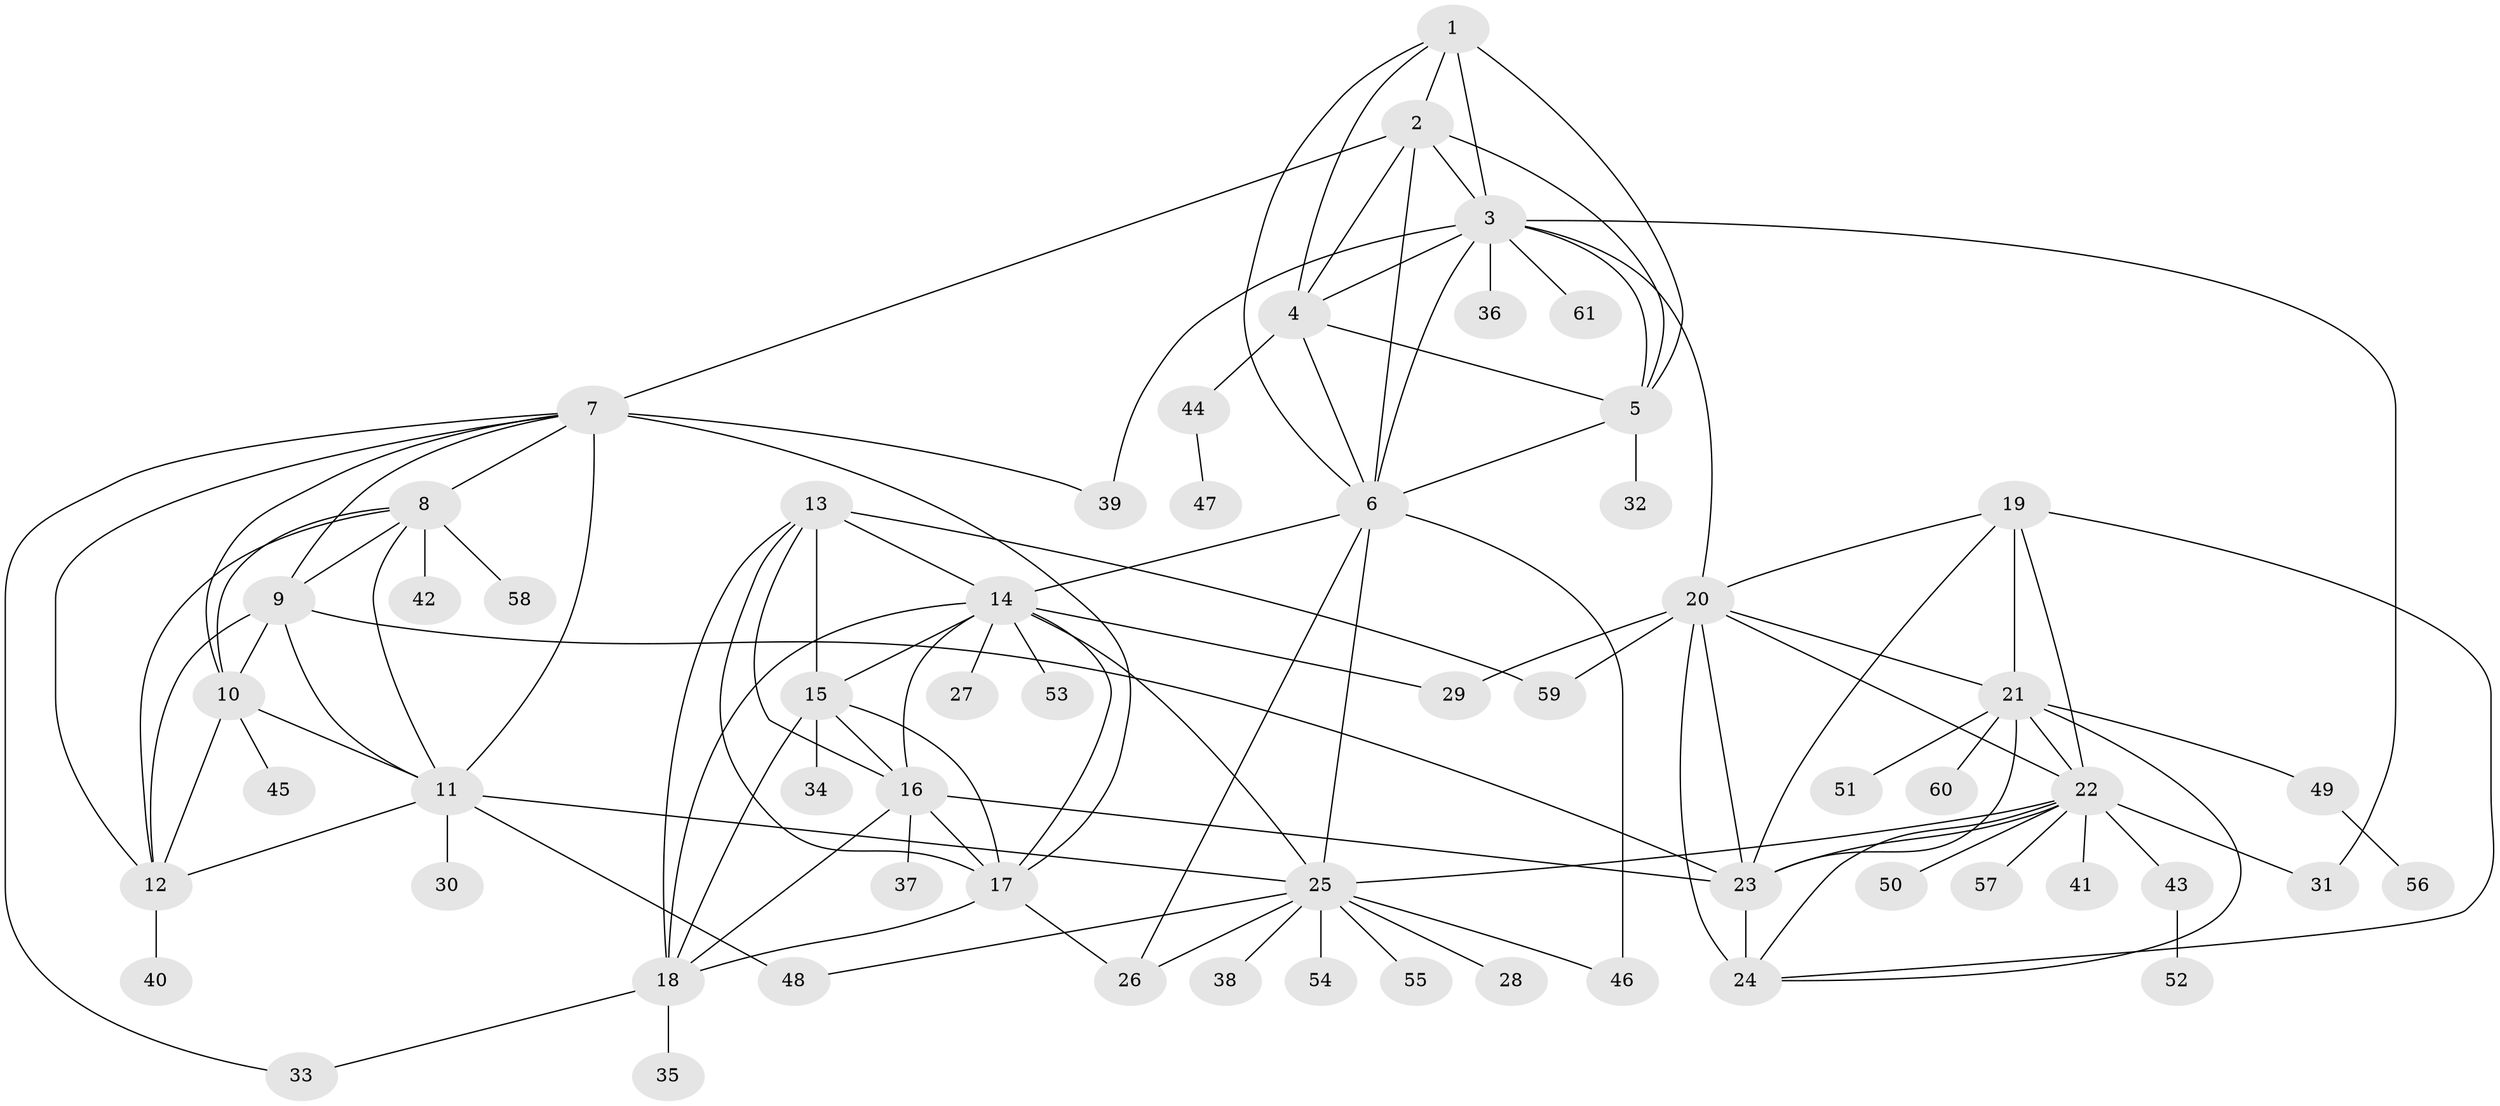 // original degree distribution, {7: 0.05737704918032787, 11: 0.03278688524590164, 8: 0.08196721311475409, 12: 0.03278688524590164, 9: 0.01639344262295082, 6: 0.00819672131147541, 10: 0.00819672131147541, 5: 0.00819672131147541, 2: 0.14754098360655737, 1: 0.5901639344262295, 3: 0.01639344262295082}
// Generated by graph-tools (version 1.1) at 2025/52/03/04/25 22:52:13]
// undirected, 61 vertices, 115 edges
graph export_dot {
  node [color=gray90,style=filled];
  1;
  2;
  3;
  4;
  5;
  6;
  7;
  8;
  9;
  10;
  11;
  12;
  13;
  14;
  15;
  16;
  17;
  18;
  19;
  20;
  21;
  22;
  23;
  24;
  25;
  26;
  27;
  28;
  29;
  30;
  31;
  32;
  33;
  34;
  35;
  36;
  37;
  38;
  39;
  40;
  41;
  42;
  43;
  44;
  45;
  46;
  47;
  48;
  49;
  50;
  51;
  52;
  53;
  54;
  55;
  56;
  57;
  58;
  59;
  60;
  61;
  1 -- 2 [weight=1.0];
  1 -- 3 [weight=1.0];
  1 -- 4 [weight=1.0];
  1 -- 5 [weight=2.0];
  1 -- 6 [weight=1.0];
  2 -- 3 [weight=1.0];
  2 -- 4 [weight=1.0];
  2 -- 5 [weight=1.0];
  2 -- 6 [weight=1.0];
  2 -- 7 [weight=1.0];
  3 -- 4 [weight=1.0];
  3 -- 5 [weight=1.0];
  3 -- 6 [weight=1.0];
  3 -- 20 [weight=1.0];
  3 -- 31 [weight=1.0];
  3 -- 36 [weight=1.0];
  3 -- 39 [weight=1.0];
  3 -- 61 [weight=1.0];
  4 -- 5 [weight=1.0];
  4 -- 6 [weight=1.0];
  4 -- 44 [weight=1.0];
  5 -- 6 [weight=1.0];
  5 -- 32 [weight=3.0];
  6 -- 14 [weight=1.0];
  6 -- 25 [weight=1.0];
  6 -- 26 [weight=1.0];
  6 -- 46 [weight=2.0];
  7 -- 8 [weight=1.0];
  7 -- 9 [weight=1.0];
  7 -- 10 [weight=1.0];
  7 -- 11 [weight=1.0];
  7 -- 12 [weight=1.0];
  7 -- 17 [weight=1.0];
  7 -- 33 [weight=1.0];
  7 -- 39 [weight=3.0];
  8 -- 9 [weight=1.0];
  8 -- 10 [weight=1.0];
  8 -- 11 [weight=1.0];
  8 -- 12 [weight=1.0];
  8 -- 42 [weight=4.0];
  8 -- 58 [weight=1.0];
  9 -- 10 [weight=1.0];
  9 -- 11 [weight=1.0];
  9 -- 12 [weight=1.0];
  9 -- 23 [weight=1.0];
  10 -- 11 [weight=1.0];
  10 -- 12 [weight=1.0];
  10 -- 45 [weight=3.0];
  11 -- 12 [weight=1.0];
  11 -- 25 [weight=1.0];
  11 -- 30 [weight=3.0];
  11 -- 48 [weight=2.0];
  12 -- 40 [weight=1.0];
  13 -- 14 [weight=1.0];
  13 -- 15 [weight=1.0];
  13 -- 16 [weight=1.0];
  13 -- 17 [weight=1.0];
  13 -- 18 [weight=1.0];
  13 -- 59 [weight=2.0];
  14 -- 15 [weight=1.0];
  14 -- 16 [weight=1.0];
  14 -- 17 [weight=1.0];
  14 -- 18 [weight=1.0];
  14 -- 25 [weight=1.0];
  14 -- 27 [weight=1.0];
  14 -- 29 [weight=1.0];
  14 -- 53 [weight=1.0];
  15 -- 16 [weight=1.0];
  15 -- 17 [weight=1.0];
  15 -- 18 [weight=1.0];
  15 -- 34 [weight=6.0];
  16 -- 17 [weight=1.0];
  16 -- 18 [weight=1.0];
  16 -- 23 [weight=1.0];
  16 -- 37 [weight=1.0];
  17 -- 18 [weight=1.0];
  17 -- 26 [weight=1.0];
  18 -- 33 [weight=1.0];
  18 -- 35 [weight=1.0];
  19 -- 20 [weight=1.0];
  19 -- 21 [weight=1.0];
  19 -- 22 [weight=1.0];
  19 -- 23 [weight=1.0];
  19 -- 24 [weight=1.0];
  20 -- 21 [weight=1.0];
  20 -- 22 [weight=1.0];
  20 -- 23 [weight=1.0];
  20 -- 24 [weight=3.0];
  20 -- 29 [weight=1.0];
  20 -- 59 [weight=1.0];
  21 -- 22 [weight=1.0];
  21 -- 23 [weight=1.0];
  21 -- 24 [weight=1.0];
  21 -- 49 [weight=1.0];
  21 -- 51 [weight=1.0];
  21 -- 60 [weight=1.0];
  22 -- 23 [weight=1.0];
  22 -- 24 [weight=1.0];
  22 -- 25 [weight=1.0];
  22 -- 31 [weight=1.0];
  22 -- 41 [weight=1.0];
  22 -- 43 [weight=1.0];
  22 -- 50 [weight=1.0];
  22 -- 57 [weight=1.0];
  23 -- 24 [weight=1.0];
  25 -- 26 [weight=3.0];
  25 -- 28 [weight=2.0];
  25 -- 38 [weight=1.0];
  25 -- 46 [weight=1.0];
  25 -- 48 [weight=1.0];
  25 -- 54 [weight=1.0];
  25 -- 55 [weight=2.0];
  43 -- 52 [weight=1.0];
  44 -- 47 [weight=1.0];
  49 -- 56 [weight=1.0];
}
